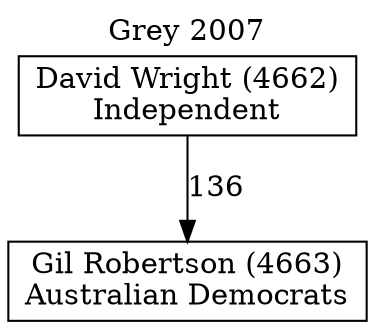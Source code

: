 // House preference flow
digraph "Gil Robertson (4663)_Grey_2007" {
	graph [label="Grey 2007" labelloc=t mclimit=10]
	node [shape=box]
	"Gil Robertson (4663)" [label="Gil Robertson (4663)
Australian Democrats"]
	"David Wright (4662)" [label="David Wright (4662)
Independent"]
	"David Wright (4662)" -> "Gil Robertson (4663)" [label=136]
}

